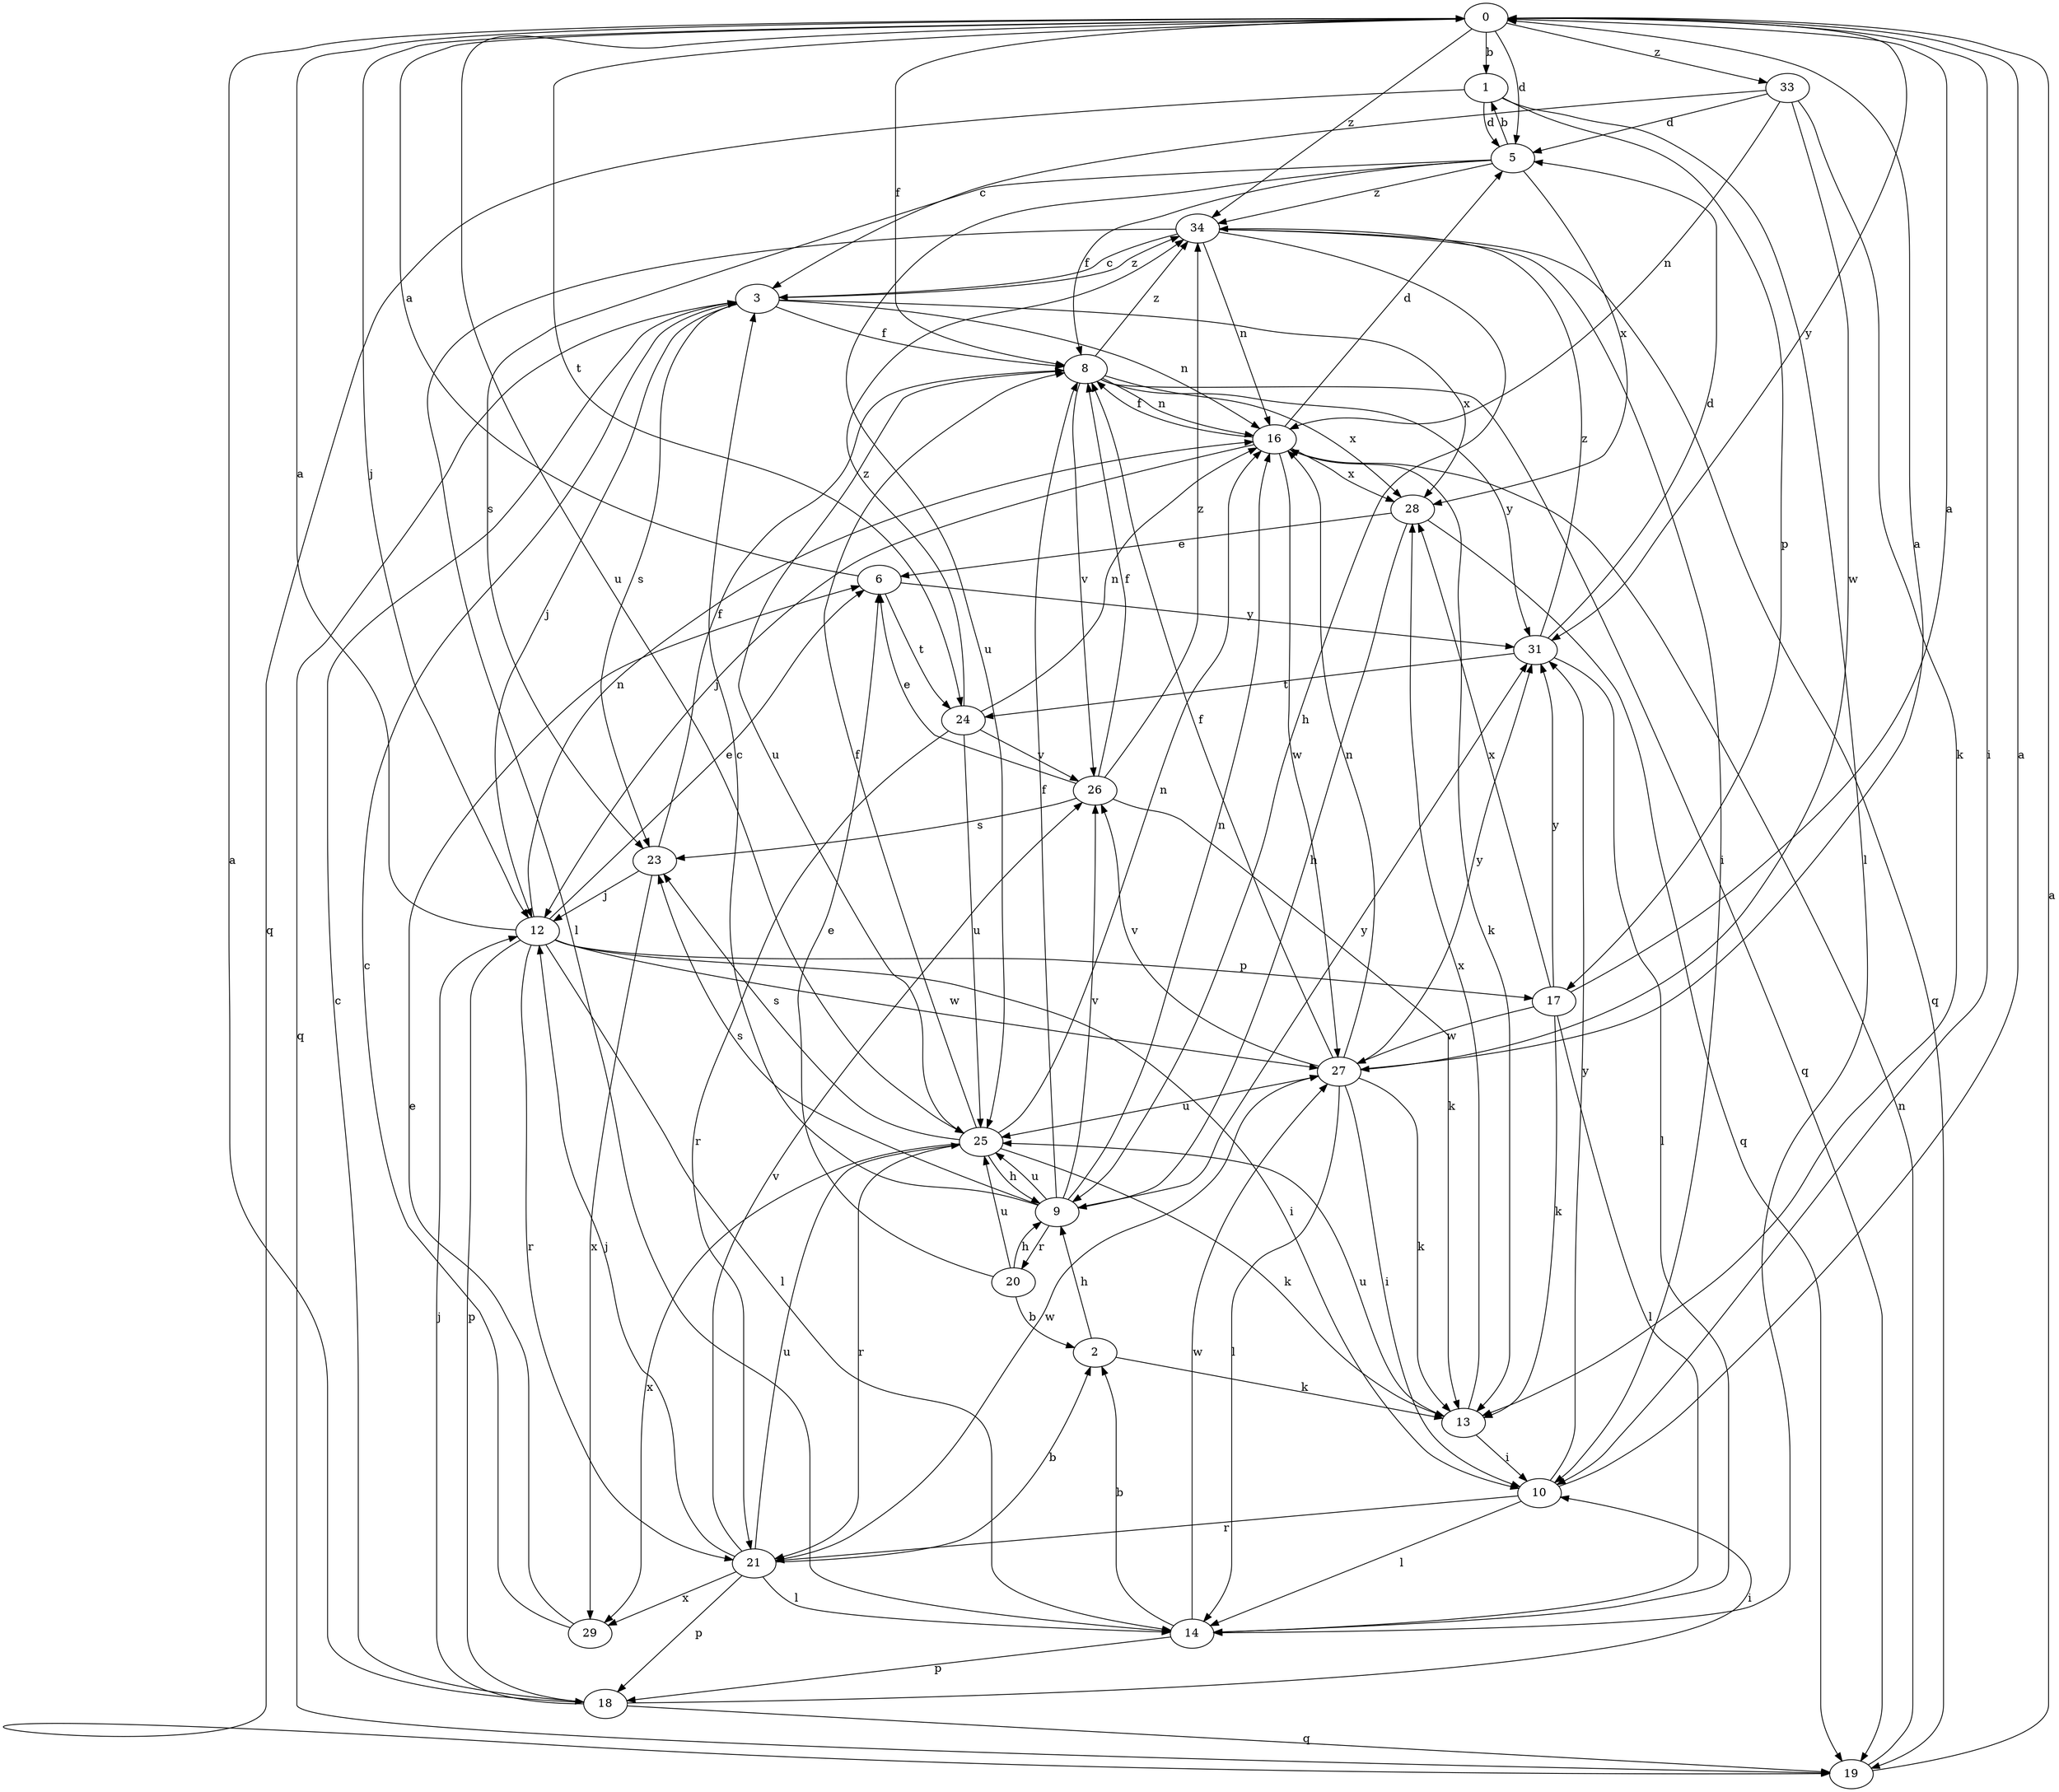 strict digraph  {
0;
1;
2;
3;
5;
6;
8;
9;
10;
12;
13;
14;
16;
17;
18;
19;
20;
21;
23;
24;
25;
26;
27;
28;
29;
31;
33;
34;
0 -> 1  [label=b];
0 -> 5  [label=d];
0 -> 8  [label=f];
0 -> 10  [label=i];
0 -> 12  [label=j];
0 -> 24  [label=t];
0 -> 25  [label=u];
0 -> 31  [label=y];
0 -> 33  [label=z];
0 -> 34  [label=z];
1 -> 5  [label=d];
1 -> 14  [label=l];
1 -> 17  [label=p];
1 -> 19  [label=q];
2 -> 9  [label=h];
2 -> 13  [label=k];
3 -> 8  [label=f];
3 -> 12  [label=j];
3 -> 16  [label=n];
3 -> 19  [label=q];
3 -> 23  [label=s];
3 -> 28  [label=x];
3 -> 34  [label=z];
5 -> 1  [label=b];
5 -> 8  [label=f];
5 -> 23  [label=s];
5 -> 25  [label=u];
5 -> 28  [label=x];
5 -> 34  [label=z];
6 -> 0  [label=a];
6 -> 24  [label=t];
6 -> 31  [label=y];
8 -> 16  [label=n];
8 -> 19  [label=q];
8 -> 25  [label=u];
8 -> 26  [label=v];
8 -> 28  [label=x];
8 -> 31  [label=y];
8 -> 34  [label=z];
9 -> 3  [label=c];
9 -> 8  [label=f];
9 -> 16  [label=n];
9 -> 20  [label=r];
9 -> 23  [label=s];
9 -> 25  [label=u];
9 -> 26  [label=v];
9 -> 31  [label=y];
10 -> 0  [label=a];
10 -> 14  [label=l];
10 -> 21  [label=r];
10 -> 31  [label=y];
12 -> 0  [label=a];
12 -> 6  [label=e];
12 -> 10  [label=i];
12 -> 14  [label=l];
12 -> 16  [label=n];
12 -> 17  [label=p];
12 -> 18  [label=p];
12 -> 21  [label=r];
12 -> 27  [label=w];
13 -> 10  [label=i];
13 -> 25  [label=u];
13 -> 28  [label=x];
14 -> 2  [label=b];
14 -> 18  [label=p];
14 -> 27  [label=w];
16 -> 5  [label=d];
16 -> 8  [label=f];
16 -> 12  [label=j];
16 -> 13  [label=k];
16 -> 27  [label=w];
16 -> 28  [label=x];
17 -> 0  [label=a];
17 -> 13  [label=k];
17 -> 14  [label=l];
17 -> 27  [label=w];
17 -> 28  [label=x];
17 -> 31  [label=y];
18 -> 0  [label=a];
18 -> 3  [label=c];
18 -> 10  [label=i];
18 -> 12  [label=j];
18 -> 19  [label=q];
19 -> 0  [label=a];
19 -> 16  [label=n];
20 -> 2  [label=b];
20 -> 6  [label=e];
20 -> 9  [label=h];
20 -> 25  [label=u];
21 -> 2  [label=b];
21 -> 12  [label=j];
21 -> 14  [label=l];
21 -> 18  [label=p];
21 -> 25  [label=u];
21 -> 26  [label=v];
21 -> 27  [label=w];
21 -> 29  [label=x];
23 -> 8  [label=f];
23 -> 12  [label=j];
23 -> 29  [label=x];
24 -> 16  [label=n];
24 -> 21  [label=r];
24 -> 25  [label=u];
24 -> 26  [label=v];
24 -> 34  [label=z];
25 -> 8  [label=f];
25 -> 9  [label=h];
25 -> 13  [label=k];
25 -> 16  [label=n];
25 -> 21  [label=r];
25 -> 23  [label=s];
25 -> 29  [label=x];
26 -> 6  [label=e];
26 -> 8  [label=f];
26 -> 13  [label=k];
26 -> 23  [label=s];
26 -> 34  [label=z];
27 -> 0  [label=a];
27 -> 8  [label=f];
27 -> 10  [label=i];
27 -> 13  [label=k];
27 -> 14  [label=l];
27 -> 16  [label=n];
27 -> 25  [label=u];
27 -> 26  [label=v];
27 -> 31  [label=y];
28 -> 6  [label=e];
28 -> 9  [label=h];
28 -> 19  [label=q];
29 -> 3  [label=c];
29 -> 6  [label=e];
31 -> 5  [label=d];
31 -> 14  [label=l];
31 -> 24  [label=t];
31 -> 34  [label=z];
33 -> 3  [label=c];
33 -> 5  [label=d];
33 -> 13  [label=k];
33 -> 16  [label=n];
33 -> 27  [label=w];
34 -> 3  [label=c];
34 -> 9  [label=h];
34 -> 10  [label=i];
34 -> 14  [label=l];
34 -> 16  [label=n];
34 -> 19  [label=q];
}
